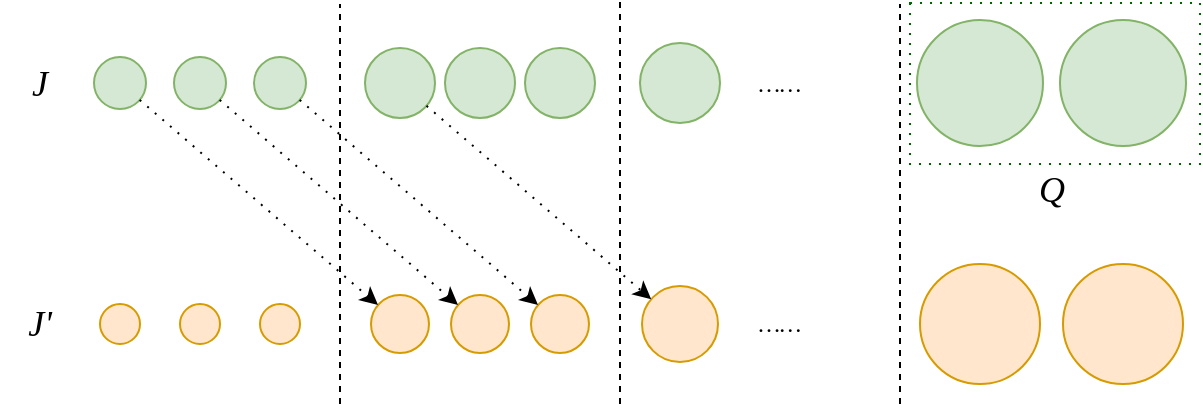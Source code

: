 <mxfile version="13.3.9" type="device"><diagram id="3MM8v_leBGK8-IkD2r98" name="Page-1"><mxGraphModel dx="1024" dy="592" grid="1" gridSize="10" guides="1" tooltips="1" connect="1" arrows="1" fold="1" page="1" pageScale="1" pageWidth="827" pageHeight="1169" math="0" shadow="0"><root><mxCell id="0"/><mxCell id="1" parent="0"/><mxCell id="AlvWD_FvGUBnXNTs5TSS-1" value="" style="ellipse;whiteSpace=wrap;html=1;aspect=fixed;fillColor=#d5e8d4;strokeColor=#82b366;" parent="1" vertex="1"><mxGeometry x="107" y="106.5" width="26" height="26" as="geometry"/></mxCell><mxCell id="AlvWD_FvGUBnXNTs5TSS-2" value="" style="ellipse;whiteSpace=wrap;html=1;aspect=fixed;fillColor=#d5e8d4;strokeColor=#82b366;" parent="1" vertex="1"><mxGeometry x="147" y="106.5" width="26" height="26" as="geometry"/></mxCell><mxCell id="AlvWD_FvGUBnXNTs5TSS-3" value="" style="ellipse;whiteSpace=wrap;html=1;aspect=fixed;fillColor=#d5e8d4;strokeColor=#82b366;" parent="1" vertex="1"><mxGeometry x="187" y="106.5" width="26" height="26" as="geometry"/></mxCell><mxCell id="AlvWD_FvGUBnXNTs5TSS-4" value="" style="ellipse;whiteSpace=wrap;html=1;aspect=fixed;fillColor=#d5e8d4;strokeColor=#82b366;" parent="1" vertex="1"><mxGeometry x="242.5" y="102" width="35" height="35" as="geometry"/></mxCell><mxCell id="AlvWD_FvGUBnXNTs5TSS-5" value="" style="ellipse;whiteSpace=wrap;html=1;aspect=fixed;fillColor=#d5e8d4;strokeColor=#82b366;" parent="1" vertex="1"><mxGeometry x="282.5" y="102" width="35" height="35" as="geometry"/></mxCell><mxCell id="AlvWD_FvGUBnXNTs5TSS-6" value="" style="ellipse;whiteSpace=wrap;html=1;aspect=fixed;fillColor=#d5e8d4;strokeColor=#82b366;" parent="1" vertex="1"><mxGeometry x="322.5" y="102" width="35" height="35" as="geometry"/></mxCell><mxCell id="AlvWD_FvGUBnXNTs5TSS-7" value="" style="ellipse;whiteSpace=wrap;html=1;aspect=fixed;fillColor=#d5e8d4;strokeColor=#82b366;" parent="1" vertex="1"><mxGeometry x="380" y="99.5" width="40" height="40" as="geometry"/></mxCell><mxCell id="AlvWD_FvGUBnXNTs5TSS-8" value="" style="ellipse;whiteSpace=wrap;html=1;aspect=fixed;fillColor=#d5e8d4;strokeColor=#82b366;" parent="1" vertex="1"><mxGeometry x="518.5" y="88" width="63" height="63" as="geometry"/></mxCell><mxCell id="AlvWD_FvGUBnXNTs5TSS-9" value="" style="ellipse;whiteSpace=wrap;html=1;aspect=fixed;fillColor=#d5e8d4;strokeColor=#82b366;" parent="1" vertex="1"><mxGeometry x="590" y="88" width="63" height="63" as="geometry"/></mxCell><mxCell id="AlvWD_FvGUBnXNTs5TSS-10" value="&lt;i&gt;&lt;font style=&quot;font-size: 18px&quot;&gt;J&lt;/font&gt;&lt;/i&gt;" style="text;html=1;strokeColor=none;fillColor=none;align=center;verticalAlign=middle;whiteSpace=wrap;rounded=0;fontFamily=CMU Serif;" parent="1" vertex="1"><mxGeometry x="60" y="109.5" width="40" height="20" as="geometry"/></mxCell><mxCell id="AlvWD_FvGUBnXNTs5TSS-11" value="&lt;i&gt;……&lt;/i&gt;" style="text;html=1;strokeColor=none;fillColor=none;align=center;verticalAlign=middle;whiteSpace=wrap;rounded=0;fontFamily=CMU Serif;" parent="1" vertex="1"><mxGeometry x="430" y="109.5" width="40" height="20" as="geometry"/></mxCell><mxCell id="AlvWD_FvGUBnXNTs5TSS-12" value="" style="ellipse;whiteSpace=wrap;html=1;aspect=fixed;fillColor=#ffe6cc;strokeColor=#d79b00;" parent="1" vertex="1"><mxGeometry x="110" y="230" width="20" height="20" as="geometry"/></mxCell><mxCell id="AlvWD_FvGUBnXNTs5TSS-13" value="&lt;i&gt;&lt;font style=&quot;font-size: 18px&quot;&gt;J'&lt;/font&gt;&lt;/i&gt;" style="text;html=1;strokeColor=none;fillColor=none;align=center;verticalAlign=middle;whiteSpace=wrap;rounded=0;fontFamily=CMU Serif;" parent="1" vertex="1"><mxGeometry x="60" y="230" width="40" height="20" as="geometry"/></mxCell><mxCell id="AlvWD_FvGUBnXNTs5TSS-14" value="" style="ellipse;whiteSpace=wrap;html=1;aspect=fixed;fillColor=#ffe6cc;strokeColor=#d79b00;" parent="1" vertex="1"><mxGeometry x="150" y="230" width="20" height="20" as="geometry"/></mxCell><mxCell id="AlvWD_FvGUBnXNTs5TSS-15" value="" style="ellipse;whiteSpace=wrap;html=1;aspect=fixed;fillColor=#ffe6cc;strokeColor=#d79b00;" parent="1" vertex="1"><mxGeometry x="190" y="230" width="20" height="20" as="geometry"/></mxCell><mxCell id="AlvWD_FvGUBnXNTs5TSS-16" value="" style="ellipse;whiteSpace=wrap;html=1;aspect=fixed;fillColor=#ffe6cc;strokeColor=#d79b00;" parent="1" vertex="1"><mxGeometry x="245.5" y="225.5" width="29" height="29" as="geometry"/></mxCell><mxCell id="AlvWD_FvGUBnXNTs5TSS-17" value="" style="ellipse;whiteSpace=wrap;html=1;aspect=fixed;fillColor=#ffe6cc;strokeColor=#d79b00;" parent="1" vertex="1"><mxGeometry x="285.5" y="225.5" width="29" height="29" as="geometry"/></mxCell><mxCell id="AlvWD_FvGUBnXNTs5TSS-18" value="" style="ellipse;whiteSpace=wrap;html=1;aspect=fixed;fillColor=#ffe6cc;strokeColor=#d79b00;" parent="1" vertex="1"><mxGeometry x="325.5" y="225.5" width="29" height="29" as="geometry"/></mxCell><mxCell id="AlvWD_FvGUBnXNTs5TSS-19" value="" style="ellipse;whiteSpace=wrap;html=1;aspect=fixed;fillColor=#ffe6cc;strokeColor=#d79b00;" parent="1" vertex="1"><mxGeometry x="381" y="221" width="38" height="38" as="geometry"/></mxCell><mxCell id="AlvWD_FvGUBnXNTs5TSS-20" value="" style="ellipse;whiteSpace=wrap;html=1;aspect=fixed;fillColor=#ffe6cc;strokeColor=#d79b00;" parent="1" vertex="1"><mxGeometry x="520" y="210" width="60" height="60" as="geometry"/></mxCell><mxCell id="AlvWD_FvGUBnXNTs5TSS-21" value="" style="ellipse;whiteSpace=wrap;html=1;aspect=fixed;fillColor=#ffe6cc;strokeColor=#d79b00;" parent="1" vertex="1"><mxGeometry x="591.5" y="210" width="60" height="60" as="geometry"/></mxCell><mxCell id="AlvWD_FvGUBnXNTs5TSS-22" value="&lt;i&gt;……&lt;/i&gt;" style="text;html=1;strokeColor=none;fillColor=none;align=center;verticalAlign=middle;whiteSpace=wrap;rounded=0;fontFamily=CMU Serif;" parent="1" vertex="1"><mxGeometry x="430" y="230" width="40" height="20" as="geometry"/></mxCell><mxCell id="AlvWD_FvGUBnXNTs5TSS-23" value="" style="endArrow=none;dashed=1;html=1;" parent="1" edge="1"><mxGeometry width="50" height="50" relative="1" as="geometry"><mxPoint x="230" y="280" as="sourcePoint"/><mxPoint x="230" y="80" as="targetPoint"/></mxGeometry></mxCell><mxCell id="AlvWD_FvGUBnXNTs5TSS-24" value="" style="endArrow=none;dashed=1;html=1;" parent="1" edge="1"><mxGeometry width="50" height="50" relative="1" as="geometry"><mxPoint x="370" y="280" as="sourcePoint"/><mxPoint x="370" y="78.5" as="targetPoint"/></mxGeometry></mxCell><mxCell id="AlvWD_FvGUBnXNTs5TSS-25" value="" style="endArrow=none;dashed=1;html=1;" parent="1" edge="1"><mxGeometry width="50" height="50" relative="1" as="geometry"><mxPoint x="510" y="280" as="sourcePoint"/><mxPoint x="510" y="80" as="targetPoint"/></mxGeometry></mxCell><mxCell id="AlvWD_FvGUBnXNTs5TSS-27" value="" style="endArrow=classic;html=1;dashed=1;dashPattern=1 4;" parent="1" source="AlvWD_FvGUBnXNTs5TSS-1" target="AlvWD_FvGUBnXNTs5TSS-16" edge="1"><mxGeometry width="50" height="50" relative="1" as="geometry"><mxPoint x="123" y="221" as="sourcePoint"/><mxPoint x="173" y="171" as="targetPoint"/></mxGeometry></mxCell><mxCell id="AlvWD_FvGUBnXNTs5TSS-28" value="" style="endArrow=classic;html=1;dashed=1;dashPattern=1 4;" parent="1" source="AlvWD_FvGUBnXNTs5TSS-2" target="AlvWD_FvGUBnXNTs5TSS-17" edge="1"><mxGeometry width="50" height="50" relative="1" as="geometry"><mxPoint x="139.852" y="137.982" as="sourcePoint"/><mxPoint x="258.991" y="240.564" as="targetPoint"/></mxGeometry></mxCell><mxCell id="AlvWD_FvGUBnXNTs5TSS-29" value="" style="endArrow=classic;html=1;dashed=1;dashPattern=1 4;" parent="1" source="AlvWD_FvGUBnXNTs5TSS-3" target="AlvWD_FvGUBnXNTs5TSS-18" edge="1"><mxGeometry width="50" height="50" relative="1" as="geometry"><mxPoint x="149.852" y="147.982" as="sourcePoint"/><mxPoint x="268.991" y="250.564" as="targetPoint"/></mxGeometry></mxCell><mxCell id="AlvWD_FvGUBnXNTs5TSS-30" value="" style="endArrow=classic;html=1;dashed=1;dashPattern=1 4;" parent="1" source="AlvWD_FvGUBnXNTs5TSS-4" target="AlvWD_FvGUBnXNTs5TSS-19" edge="1"><mxGeometry width="50" height="50" relative="1" as="geometry"><mxPoint x="219.852" y="137.982" as="sourcePoint"/><mxPoint x="338.991" y="240.564" as="targetPoint"/></mxGeometry></mxCell><mxCell id="AlvWD_FvGUBnXNTs5TSS-35" value="" style="rounded=0;whiteSpace=wrap;html=1;dashed=1;dashPattern=1 4;fillColor=none;strokeColor=#006600;" parent="1" vertex="1"><mxGeometry x="515" y="79.5" width="145" height="80.5" as="geometry"/></mxCell><mxCell id="AlvWD_FvGUBnXNTs5TSS-37" value="&lt;i&gt;&lt;font style=&quot;font-size: 18px&quot;&gt;Q&lt;/font&gt;&lt;/i&gt;" style="text;html=1;strokeColor=none;fillColor=none;align=center;verticalAlign=middle;whiteSpace=wrap;rounded=0;fontFamily=CMU Serif;" parent="1" vertex="1"><mxGeometry x="565.5" y="163" width="40" height="20" as="geometry"/></mxCell></root></mxGraphModel></diagram></mxfile>